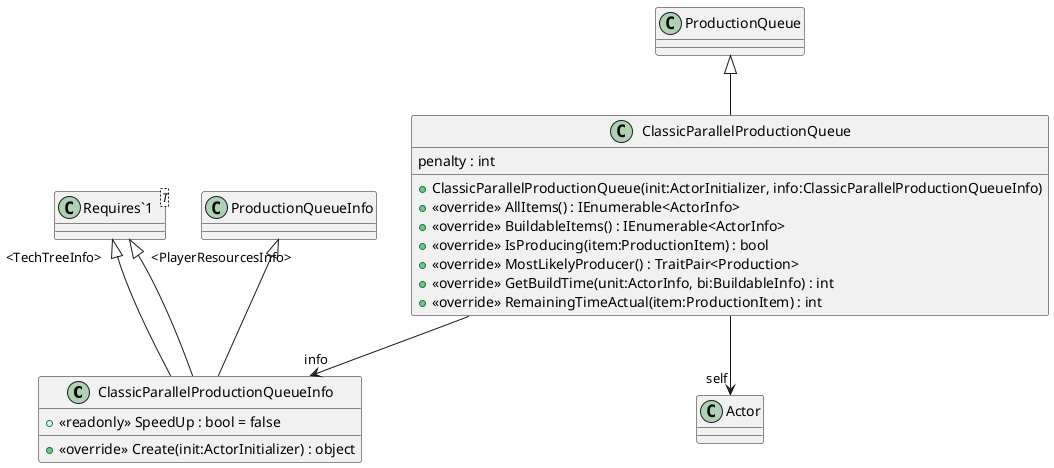 @startuml
class ClassicParallelProductionQueueInfo {
    + <<readonly>> SpeedUp : bool = false
    + <<override>> Create(init:ActorInitializer) : object
}
class ClassicParallelProductionQueue {
    penalty : int
    + ClassicParallelProductionQueue(init:ActorInitializer, info:ClassicParallelProductionQueueInfo)
    + <<override>> AllItems() : IEnumerable<ActorInfo>
    + <<override>> BuildableItems() : IEnumerable<ActorInfo>
    + <<override>> IsProducing(item:ProductionItem) : bool
    + <<override>> MostLikelyProducer() : TraitPair<Production>
    + <<override>> GetBuildTime(unit:ActorInfo, bi:BuildableInfo) : int
    + <<override>> RemainingTimeActual(item:ProductionItem) : int
}
class "Requires`1"<T> {
}
ProductionQueueInfo <|-- ClassicParallelProductionQueueInfo
"Requires`1" "<TechTreeInfo>" <|-- ClassicParallelProductionQueueInfo
"Requires`1" "<PlayerResourcesInfo>" <|-- ClassicParallelProductionQueueInfo
ProductionQueue <|-- ClassicParallelProductionQueue
ClassicParallelProductionQueue --> "self" Actor
ClassicParallelProductionQueue --> "info" ClassicParallelProductionQueueInfo
@enduml
